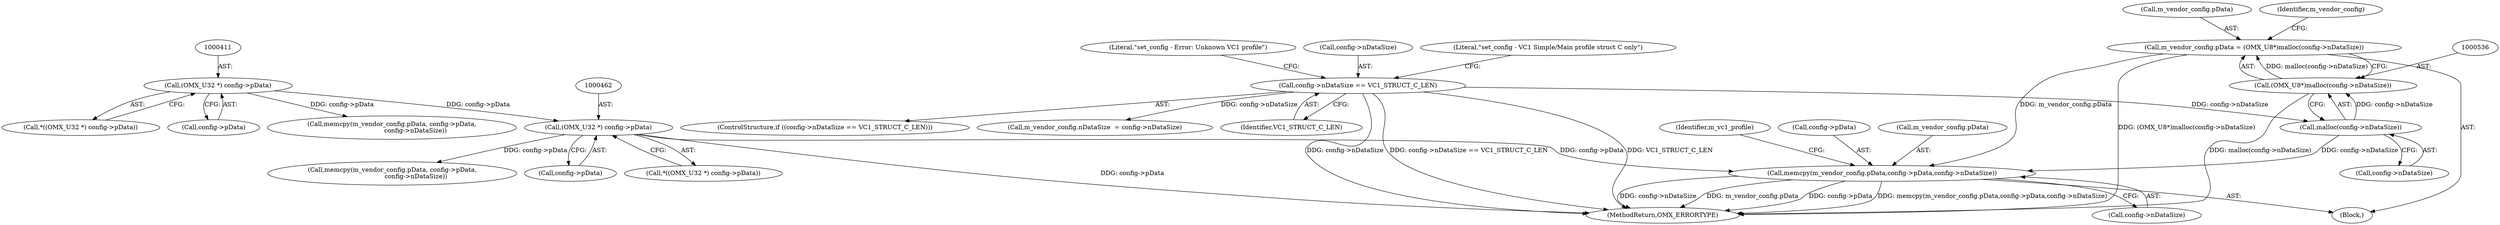 digraph "0_Android_f22c2a0f0f9e030c240468d9d18b9297f001bcf0@API" {
"1000541" [label="(Call,memcpy(m_vendor_config.pData,config->pData,config->nDataSize))"];
"1000531" [label="(Call,m_vendor_config.pData = (OMX_U8*)malloc(config->nDataSize))"];
"1000535" [label="(Call,(OMX_U8*)malloc(config->nDataSize))"];
"1000537" [label="(Call,malloc(config->nDataSize))"];
"1000509" [label="(Call,config->nDataSize == VC1_STRUCT_C_LEN)"];
"1000461" [label="(Call,(OMX_U32 *) config->pData)"];
"1000410" [label="(Call,(OMX_U32 *) config->pData)"];
"1000552" [label="(Identifier,m_vc1_profile)"];
"1000535" [label="(Call,(OMX_U8*)malloc(config->nDataSize))"];
"1000461" [label="(Call,(OMX_U32 *) config->pData)"];
"1000494" [label="(Call,memcpy(m_vendor_config.pData, config->pData,\n                        config->nDataSize))"];
"1000538" [label="(Call,config->nDataSize)"];
"1000537" [label="(Call,malloc(config->nDataSize))"];
"1000444" [label="(Call,memcpy(m_vendor_config.pData, config->pData,\n                        config->nDataSize))"];
"1000463" [label="(Call,config->pData)"];
"1000514" [label="(Block,)"];
"1000409" [label="(Call,*((OMX_U32 *) config->pData))"];
"1000510" [label="(Call,config->nDataSize)"];
"1000412" [label="(Call,config->pData)"];
"1000532" [label="(Call,m_vendor_config.pData)"];
"1000516" [label="(Literal,\"set_config - VC1 Simple/Main profile struct C only\")"];
"1000557" [label="(Literal,\"set_config - Error: Unknown VC1 profile\")"];
"1000513" [label="(Identifier,VC1_STRUCT_C_LEN)"];
"1000410" [label="(Call,(OMX_U32 *) config->pData)"];
"1001056" [label="(MethodReturn,OMX_ERRORTYPE)"];
"1000541" [label="(Call,memcpy(m_vendor_config.pData,config->pData,config->nDataSize))"];
"1000548" [label="(Call,config->nDataSize)"];
"1000545" [label="(Call,config->pData)"];
"1000508" [label="(ControlStructure,if ((config->nDataSize == VC1_STRUCT_C_LEN)))"];
"1000509" [label="(Call,config->nDataSize == VC1_STRUCT_C_LEN)"];
"1000531" [label="(Call,m_vendor_config.pData = (OMX_U8*)malloc(config->nDataSize))"];
"1000460" [label="(Call,*((OMX_U32 *) config->pData))"];
"1000542" [label="(Call,m_vendor_config.pData)"];
"1000524" [label="(Call,m_vendor_config.nDataSize  = config->nDataSize)"];
"1000543" [label="(Identifier,m_vendor_config)"];
"1000541" -> "1000514"  [label="AST: "];
"1000541" -> "1000548"  [label="CFG: "];
"1000542" -> "1000541"  [label="AST: "];
"1000545" -> "1000541"  [label="AST: "];
"1000548" -> "1000541"  [label="AST: "];
"1000552" -> "1000541"  [label="CFG: "];
"1000541" -> "1001056"  [label="DDG: config->nDataSize"];
"1000541" -> "1001056"  [label="DDG: m_vendor_config.pData"];
"1000541" -> "1001056"  [label="DDG: config->pData"];
"1000541" -> "1001056"  [label="DDG: memcpy(m_vendor_config.pData,config->pData,config->nDataSize)"];
"1000531" -> "1000541"  [label="DDG: m_vendor_config.pData"];
"1000461" -> "1000541"  [label="DDG: config->pData"];
"1000537" -> "1000541"  [label="DDG: config->nDataSize"];
"1000531" -> "1000514"  [label="AST: "];
"1000531" -> "1000535"  [label="CFG: "];
"1000532" -> "1000531"  [label="AST: "];
"1000535" -> "1000531"  [label="AST: "];
"1000543" -> "1000531"  [label="CFG: "];
"1000531" -> "1001056"  [label="DDG: (OMX_U8*)malloc(config->nDataSize)"];
"1000535" -> "1000531"  [label="DDG: malloc(config->nDataSize)"];
"1000535" -> "1000537"  [label="CFG: "];
"1000536" -> "1000535"  [label="AST: "];
"1000537" -> "1000535"  [label="AST: "];
"1000535" -> "1001056"  [label="DDG: malloc(config->nDataSize)"];
"1000537" -> "1000535"  [label="DDG: config->nDataSize"];
"1000537" -> "1000538"  [label="CFG: "];
"1000538" -> "1000537"  [label="AST: "];
"1000509" -> "1000537"  [label="DDG: config->nDataSize"];
"1000509" -> "1000508"  [label="AST: "];
"1000509" -> "1000513"  [label="CFG: "];
"1000510" -> "1000509"  [label="AST: "];
"1000513" -> "1000509"  [label="AST: "];
"1000516" -> "1000509"  [label="CFG: "];
"1000557" -> "1000509"  [label="CFG: "];
"1000509" -> "1001056"  [label="DDG: config->nDataSize == VC1_STRUCT_C_LEN"];
"1000509" -> "1001056"  [label="DDG: VC1_STRUCT_C_LEN"];
"1000509" -> "1001056"  [label="DDG: config->nDataSize"];
"1000509" -> "1000524"  [label="DDG: config->nDataSize"];
"1000461" -> "1000460"  [label="AST: "];
"1000461" -> "1000463"  [label="CFG: "];
"1000462" -> "1000461"  [label="AST: "];
"1000463" -> "1000461"  [label="AST: "];
"1000460" -> "1000461"  [label="CFG: "];
"1000461" -> "1001056"  [label="DDG: config->pData"];
"1000410" -> "1000461"  [label="DDG: config->pData"];
"1000461" -> "1000494"  [label="DDG: config->pData"];
"1000410" -> "1000409"  [label="AST: "];
"1000410" -> "1000412"  [label="CFG: "];
"1000411" -> "1000410"  [label="AST: "];
"1000412" -> "1000410"  [label="AST: "];
"1000409" -> "1000410"  [label="CFG: "];
"1000410" -> "1000444"  [label="DDG: config->pData"];
}

